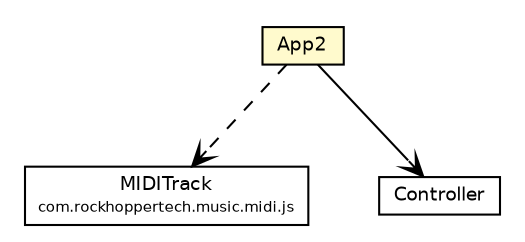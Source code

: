 #!/usr/local/bin/dot
#
# Class diagram 
# Generated by UMLGraph version R5_6-24-gf6e263 (http://www.umlgraph.org/)
#

digraph G {
	edge [fontname="Helvetica",fontsize=10,labelfontname="Helvetica",labelfontsize=10];
	node [fontname="Helvetica",fontsize=10,shape=plaintext];
	nodesep=0.25;
	ranksep=0.5;
	// com.rockhoppertech.music.midi.js.MIDITrack
	c2305 [label=<<table title="com.rockhoppertech.music.midi.js.MIDITrack" border="0" cellborder="1" cellspacing="0" cellpadding="2" port="p" href="../../midi/js/MIDITrack.html">
		<tr><td><table border="0" cellspacing="0" cellpadding="1">
<tr><td align="center" balign="center"> MIDITrack </td></tr>
<tr><td align="center" balign="center"><font point-size="7.0"> com.rockhoppertech.music.midi.js </font></td></tr>
		</table></td></tr>
		</table>>, URL="../../midi/js/MIDITrack.html", fontname="Helvetica", fontcolor="black", fontsize=9.0];
	// com.rockhoppertech.music.fx.app2.Controller
	c2342 [label=<<table title="com.rockhoppertech.music.fx.app2.Controller" border="0" cellborder="1" cellspacing="0" cellpadding="2" port="p" href="./Controller.html">
		<tr><td><table border="0" cellspacing="0" cellpadding="1">
<tr><td align="center" balign="center"> Controller </td></tr>
		</table></td></tr>
		</table>>, URL="./Controller.html", fontname="Helvetica", fontcolor="black", fontsize=9.0];
	// com.rockhoppertech.music.fx.app2.App2
	c2343 [label=<<table title="com.rockhoppertech.music.fx.app2.App2" border="0" cellborder="1" cellspacing="0" cellpadding="2" port="p" bgcolor="lemonChiffon" href="./App2.html">
		<tr><td><table border="0" cellspacing="0" cellpadding="1">
<tr><td align="center" balign="center"> App2 </td></tr>
		</table></td></tr>
		</table>>, URL="./App2.html", fontname="Helvetica", fontcolor="black", fontsize=9.0];
	// com.rockhoppertech.music.fx.app2.App2 NAVASSOC com.rockhoppertech.music.fx.app2.Controller
	c2343:p -> c2342:p [taillabel="", label="", headlabel="", fontname="Helvetica", fontcolor="black", fontsize=10.0, color="black", arrowhead=open];
	// com.rockhoppertech.music.fx.app2.App2 DEPEND com.rockhoppertech.music.midi.js.MIDITrack
	c2343:p -> c2305:p [taillabel="", label="", headlabel="", fontname="Helvetica", fontcolor="black", fontsize=10.0, color="black", arrowhead=open, style=dashed];
}

